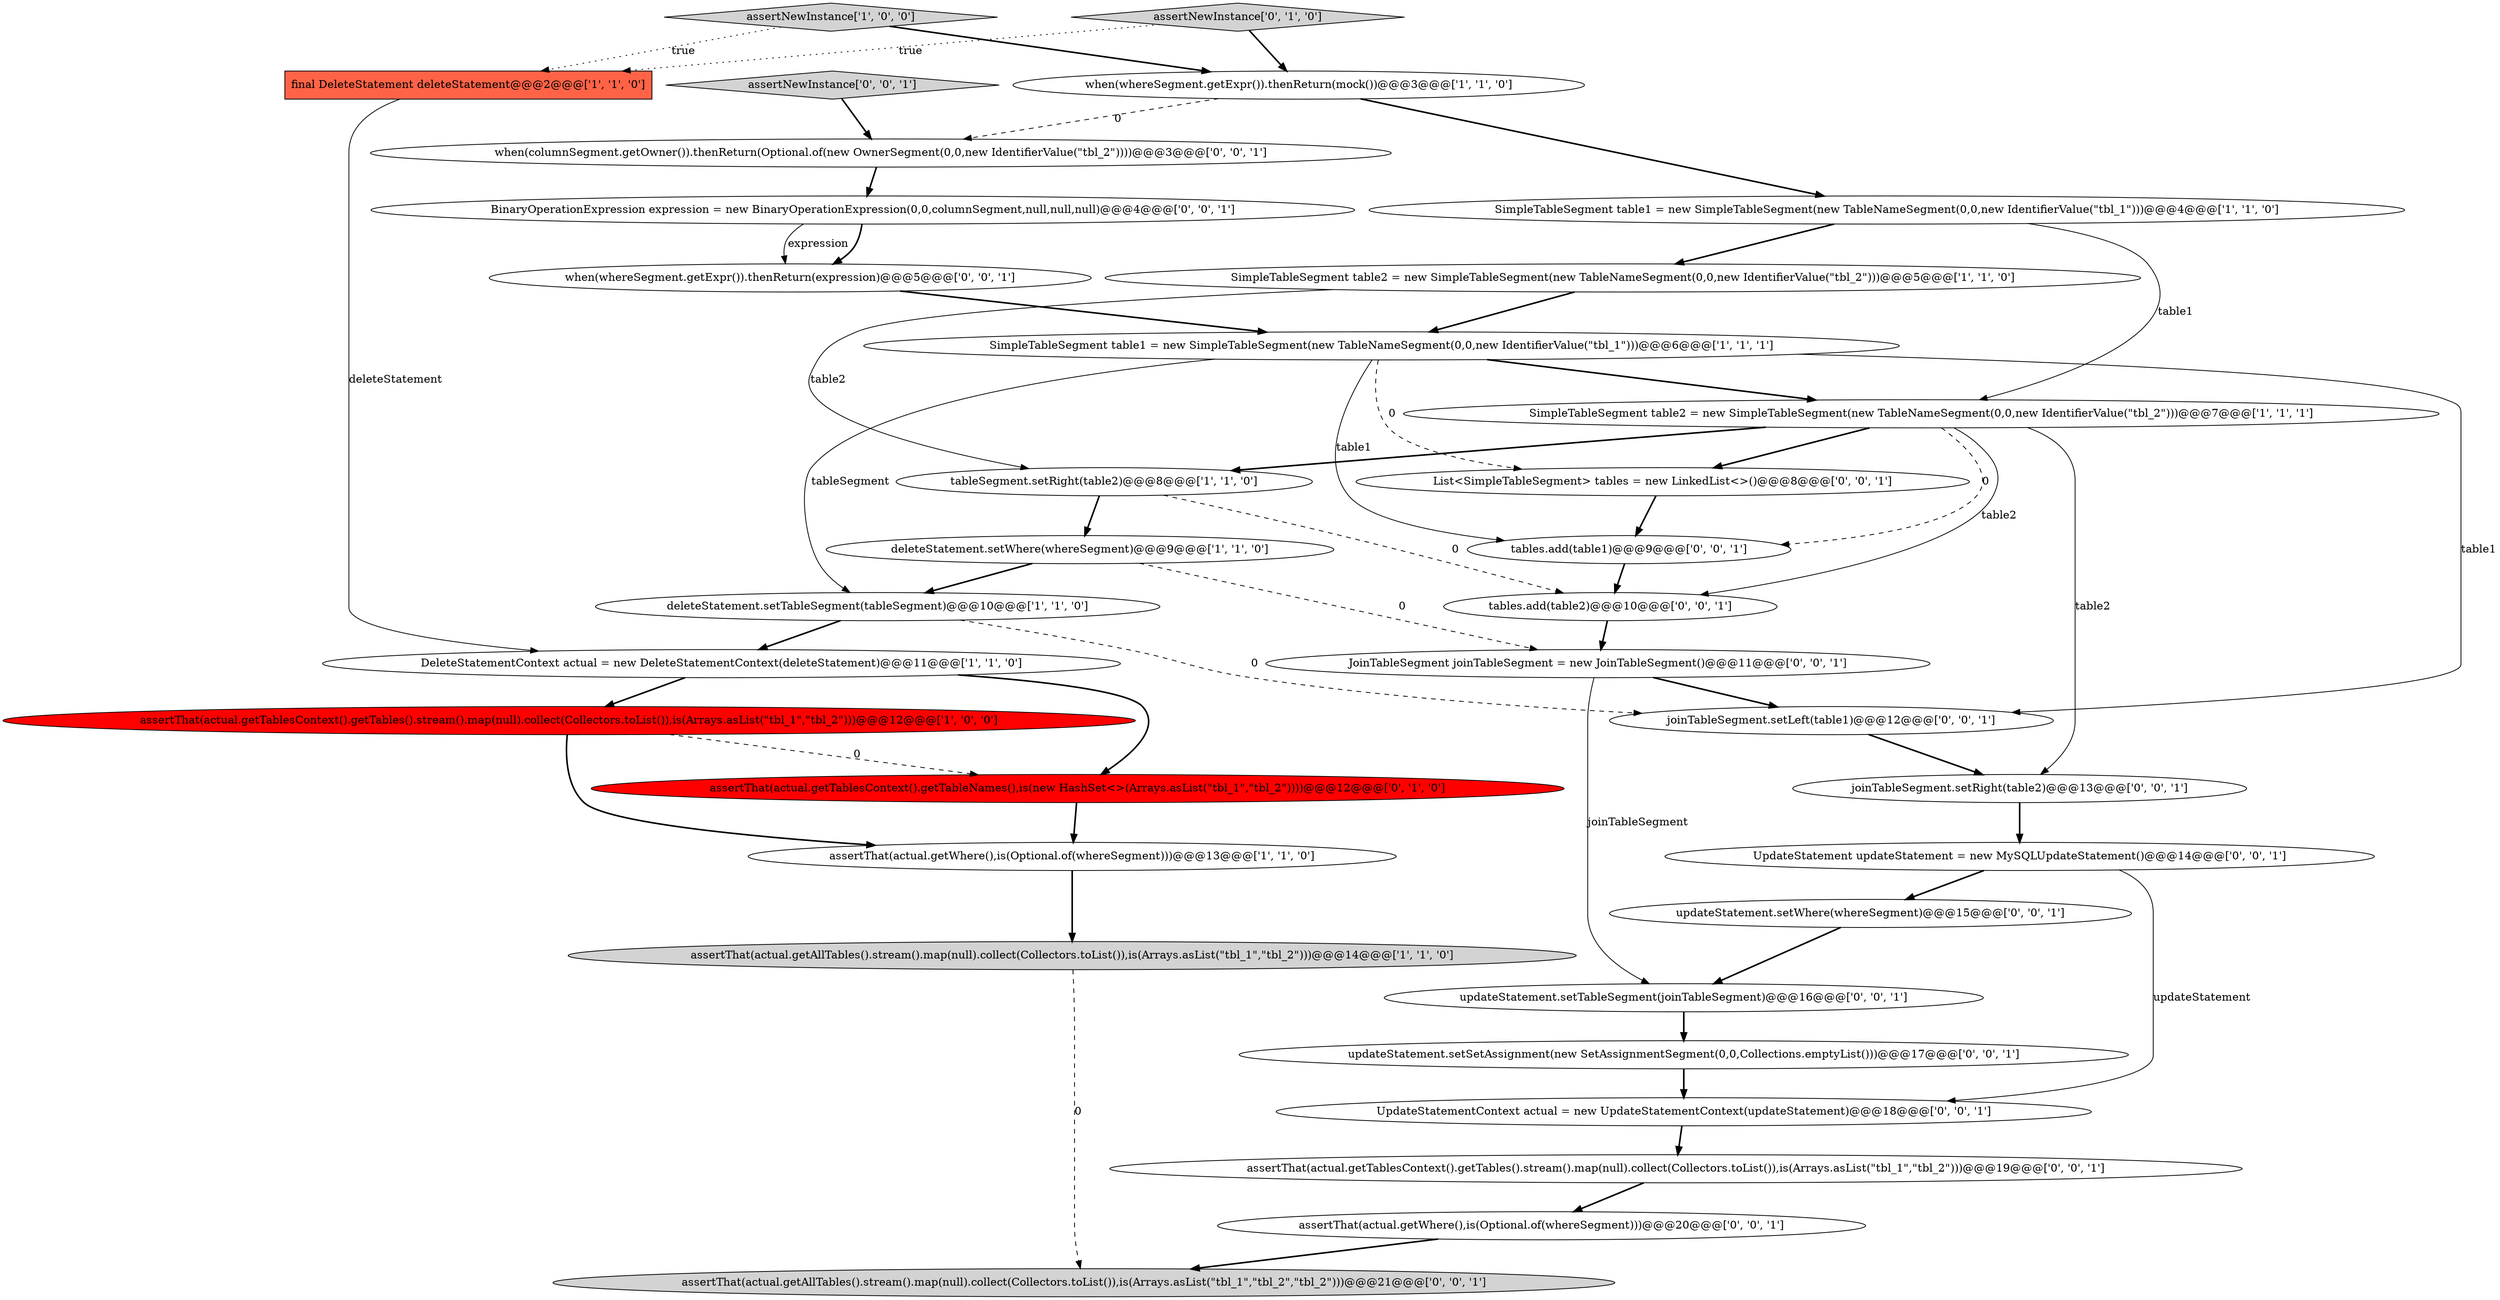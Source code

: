 digraph {
17 [style = filled, label = "assertNewInstance['0', '0', '1']", fillcolor = lightgray, shape = diamond image = "AAA0AAABBB3BBB"];
15 [style = filled, label = "assertThat(actual.getTablesContext().getTableNames(),is(new HashSet<>(Arrays.asList(\"tbl_1\",\"tbl_2\"))))@@@12@@@['0', '1', '0']", fillcolor = red, shape = ellipse image = "AAA1AAABBB2BBB"];
6 [style = filled, label = "deleteStatement.setWhere(whereSegment)@@@9@@@['1', '1', '0']", fillcolor = white, shape = ellipse image = "AAA0AAABBB1BBB"];
22 [style = filled, label = "updateStatement.setTableSegment(joinTableSegment)@@@16@@@['0', '0', '1']", fillcolor = white, shape = ellipse image = "AAA0AAABBB3BBB"];
26 [style = filled, label = "joinTableSegment.setRight(table2)@@@13@@@['0', '0', '1']", fillcolor = white, shape = ellipse image = "AAA0AAABBB3BBB"];
12 [style = filled, label = "SimpleTableSegment table2 = new SimpleTableSegment(new TableNameSegment(0,0,new IdentifierValue(\"tbl_2\")))@@@7@@@['1', '1', '1']", fillcolor = white, shape = ellipse image = "AAA0AAABBB1BBB"];
13 [style = filled, label = "tableSegment.setRight(table2)@@@8@@@['1', '1', '0']", fillcolor = white, shape = ellipse image = "AAA0AAABBB1BBB"];
11 [style = filled, label = "final DeleteStatement deleteStatement@@@2@@@['1', '1', '0']", fillcolor = tomato, shape = box image = "AAA0AAABBB1BBB"];
21 [style = filled, label = "UpdateStatementContext actual = new UpdateStatementContext(updateStatement)@@@18@@@['0', '0', '1']", fillcolor = white, shape = ellipse image = "AAA0AAABBB3BBB"];
9 [style = filled, label = "SimpleTableSegment table2 = new SimpleTableSegment(new TableNameSegment(0,0,new IdentifierValue(\"tbl_2\")))@@@5@@@['1', '1', '0']", fillcolor = white, shape = ellipse image = "AAA0AAABBB1BBB"];
2 [style = filled, label = "deleteStatement.setTableSegment(tableSegment)@@@10@@@['1', '1', '0']", fillcolor = white, shape = ellipse image = "AAA0AAABBB1BBB"];
18 [style = filled, label = "assertThat(actual.getTablesContext().getTables().stream().map(null).collect(Collectors.toList()),is(Arrays.asList(\"tbl_1\",\"tbl_2\")))@@@19@@@['0', '0', '1']", fillcolor = white, shape = ellipse image = "AAA0AAABBB3BBB"];
20 [style = filled, label = "tables.add(table1)@@@9@@@['0', '0', '1']", fillcolor = white, shape = ellipse image = "AAA0AAABBB3BBB"];
32 [style = filled, label = "updateStatement.setWhere(whereSegment)@@@15@@@['0', '0', '1']", fillcolor = white, shape = ellipse image = "AAA0AAABBB3BBB"];
5 [style = filled, label = "SimpleTableSegment table1 = new SimpleTableSegment(new TableNameSegment(0,0,new IdentifierValue(\"tbl_1\")))@@@4@@@['1', '1', '0']", fillcolor = white, shape = ellipse image = "AAA0AAABBB1BBB"];
28 [style = filled, label = "JoinTableSegment joinTableSegment = new JoinTableSegment()@@@11@@@['0', '0', '1']", fillcolor = white, shape = ellipse image = "AAA0AAABBB3BBB"];
27 [style = filled, label = "when(columnSegment.getOwner()).thenReturn(Optional.of(new OwnerSegment(0,0,new IdentifierValue(\"tbl_2\"))))@@@3@@@['0', '0', '1']", fillcolor = white, shape = ellipse image = "AAA0AAABBB3BBB"];
31 [style = filled, label = "List<SimpleTableSegment> tables = new LinkedList<>()@@@8@@@['0', '0', '1']", fillcolor = white, shape = ellipse image = "AAA0AAABBB3BBB"];
19 [style = filled, label = "UpdateStatement updateStatement = new MySQLUpdateStatement()@@@14@@@['0', '0', '1']", fillcolor = white, shape = ellipse image = "AAA0AAABBB3BBB"];
29 [style = filled, label = "assertThat(actual.getWhere(),is(Optional.of(whereSegment)))@@@20@@@['0', '0', '1']", fillcolor = white, shape = ellipse image = "AAA0AAABBB3BBB"];
30 [style = filled, label = "when(whereSegment.getExpr()).thenReturn(expression)@@@5@@@['0', '0', '1']", fillcolor = white, shape = ellipse image = "AAA0AAABBB3BBB"];
4 [style = filled, label = "SimpleTableSegment table1 = new SimpleTableSegment(new TableNameSegment(0,0,new IdentifierValue(\"tbl_1\")))@@@6@@@['1', '1', '1']", fillcolor = white, shape = ellipse image = "AAA0AAABBB1BBB"];
23 [style = filled, label = "updateStatement.setSetAssignment(new SetAssignmentSegment(0,0,Collections.emptyList()))@@@17@@@['0', '0', '1']", fillcolor = white, shape = ellipse image = "AAA0AAABBB3BBB"];
10 [style = filled, label = "assertNewInstance['1', '0', '0']", fillcolor = lightgray, shape = diamond image = "AAA0AAABBB1BBB"];
8 [style = filled, label = "DeleteStatementContext actual = new DeleteStatementContext(deleteStatement)@@@11@@@['1', '1', '0']", fillcolor = white, shape = ellipse image = "AAA0AAABBB1BBB"];
1 [style = filled, label = "when(whereSegment.getExpr()).thenReturn(mock())@@@3@@@['1', '1', '0']", fillcolor = white, shape = ellipse image = "AAA0AAABBB1BBB"];
0 [style = filled, label = "assertThat(actual.getTablesContext().getTables().stream().map(null).collect(Collectors.toList()),is(Arrays.asList(\"tbl_1\",\"tbl_2\")))@@@12@@@['1', '0', '0']", fillcolor = red, shape = ellipse image = "AAA1AAABBB1BBB"];
33 [style = filled, label = "assertThat(actual.getAllTables().stream().map(null).collect(Collectors.toList()),is(Arrays.asList(\"tbl_1\",\"tbl_2\",\"tbl_2\")))@@@21@@@['0', '0', '1']", fillcolor = lightgray, shape = ellipse image = "AAA0AAABBB3BBB"];
16 [style = filled, label = "tables.add(table2)@@@10@@@['0', '0', '1']", fillcolor = white, shape = ellipse image = "AAA0AAABBB3BBB"];
25 [style = filled, label = "joinTableSegment.setLeft(table1)@@@12@@@['0', '0', '1']", fillcolor = white, shape = ellipse image = "AAA0AAABBB3BBB"];
24 [style = filled, label = "BinaryOperationExpression expression = new BinaryOperationExpression(0,0,columnSegment,null,null,null)@@@4@@@['0', '0', '1']", fillcolor = white, shape = ellipse image = "AAA0AAABBB3BBB"];
14 [style = filled, label = "assertNewInstance['0', '1', '0']", fillcolor = lightgray, shape = diamond image = "AAA0AAABBB2BBB"];
3 [style = filled, label = "assertThat(actual.getWhere(),is(Optional.of(whereSegment)))@@@13@@@['1', '1', '0']", fillcolor = white, shape = ellipse image = "AAA0AAABBB1BBB"];
7 [style = filled, label = "assertThat(actual.getAllTables().stream().map(null).collect(Collectors.toList()),is(Arrays.asList(\"tbl_1\",\"tbl_2\")))@@@14@@@['1', '1', '0']", fillcolor = lightgray, shape = ellipse image = "AAA0AAABBB1BBB"];
1->5 [style = bold, label=""];
0->3 [style = bold, label=""];
32->22 [style = bold, label=""];
8->15 [style = bold, label=""];
12->20 [style = dashed, label="0"];
28->22 [style = solid, label="joinTableSegment"];
5->9 [style = bold, label=""];
1->27 [style = dashed, label="0"];
9->4 [style = bold, label=""];
4->31 [style = dashed, label="0"];
0->15 [style = dashed, label="0"];
4->2 [style = solid, label="tableSegment"];
4->20 [style = solid, label="table1"];
26->19 [style = bold, label=""];
15->3 [style = bold, label=""];
22->23 [style = bold, label=""];
19->21 [style = solid, label="updateStatement"];
9->13 [style = solid, label="table2"];
21->18 [style = bold, label=""];
14->1 [style = bold, label=""];
24->30 [style = bold, label=""];
6->2 [style = bold, label=""];
8->0 [style = bold, label=""];
4->25 [style = solid, label="table1"];
12->13 [style = bold, label=""];
6->28 [style = dashed, label="0"];
18->29 [style = bold, label=""];
29->33 [style = bold, label=""];
19->32 [style = bold, label=""];
20->16 [style = bold, label=""];
16->28 [style = bold, label=""];
23->21 [style = bold, label=""];
3->7 [style = bold, label=""];
11->8 [style = solid, label="deleteStatement"];
10->11 [style = dotted, label="true"];
30->4 [style = bold, label=""];
25->26 [style = bold, label=""];
2->25 [style = dashed, label="0"];
12->16 [style = solid, label="table2"];
4->12 [style = bold, label=""];
28->25 [style = bold, label=""];
14->11 [style = dotted, label="true"];
27->24 [style = bold, label=""];
5->12 [style = solid, label="table1"];
7->33 [style = dashed, label="0"];
24->30 [style = solid, label="expression"];
13->6 [style = bold, label=""];
31->20 [style = bold, label=""];
17->27 [style = bold, label=""];
10->1 [style = bold, label=""];
12->31 [style = bold, label=""];
2->8 [style = bold, label=""];
13->16 [style = dashed, label="0"];
12->26 [style = solid, label="table2"];
}
